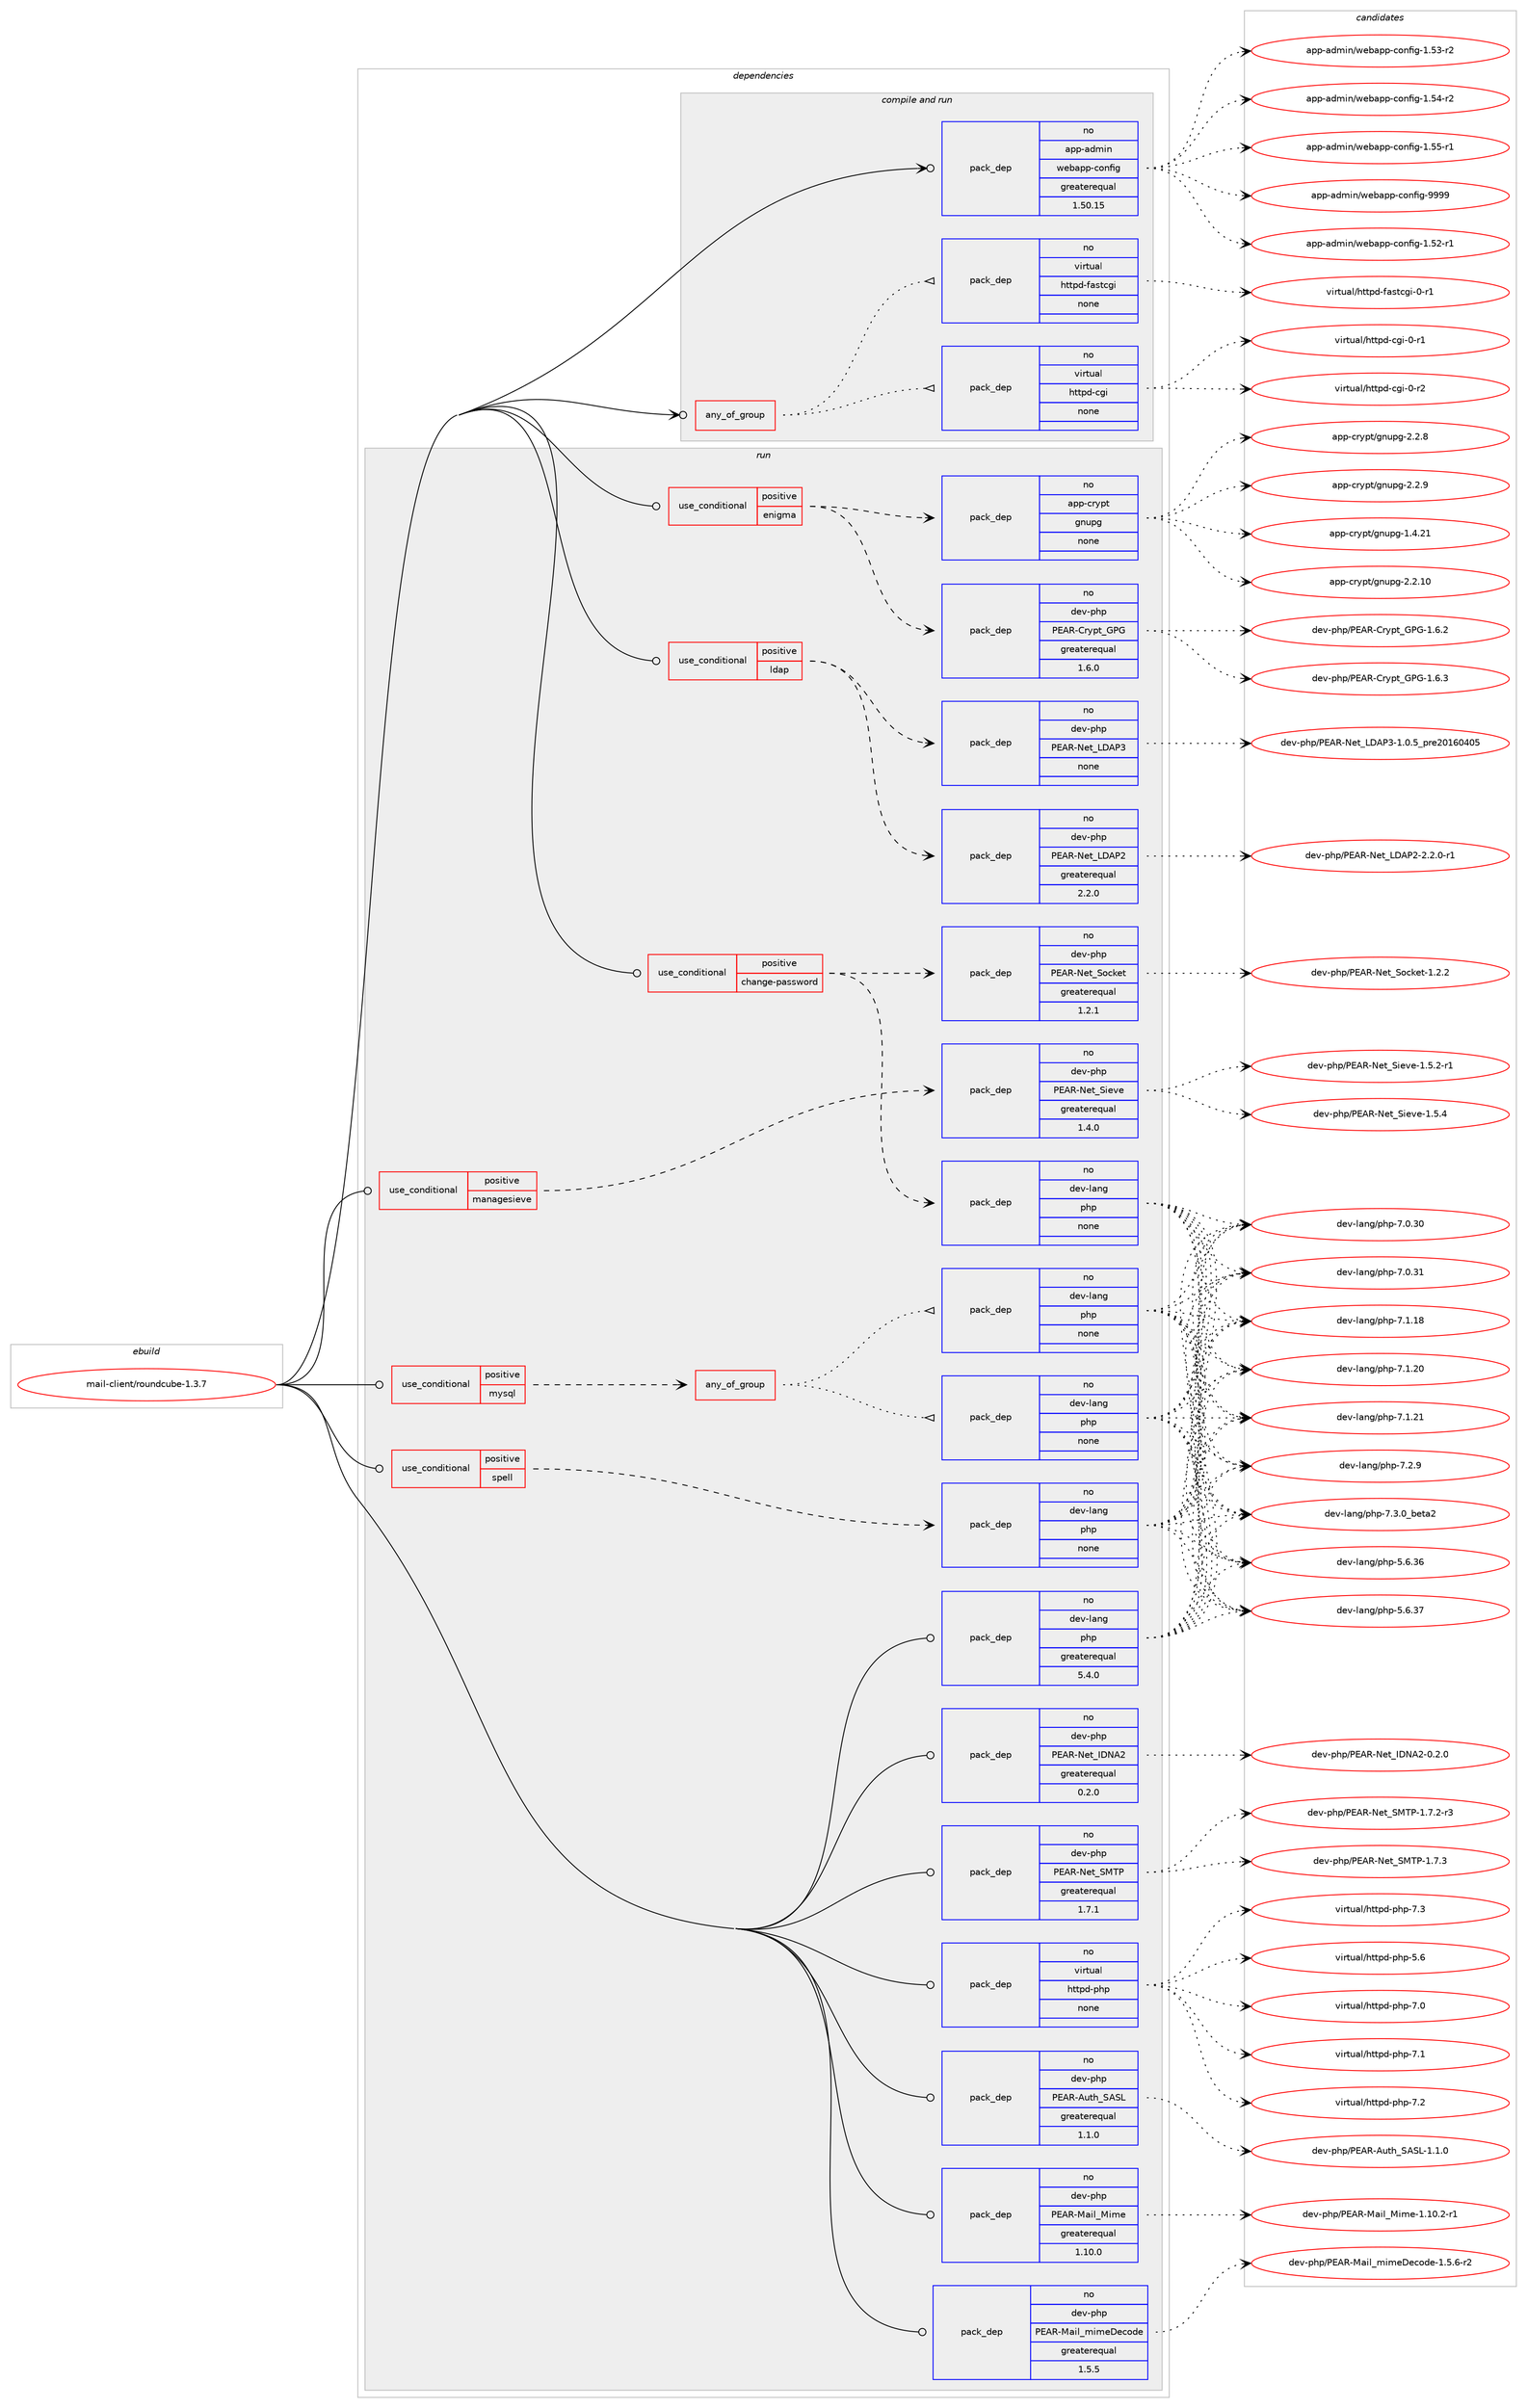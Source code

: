 digraph prolog {

# *************
# Graph options
# *************

newrank=true;
concentrate=true;
compound=true;
graph [rankdir=LR,fontname=Helvetica,fontsize=10,ranksep=1.5];#, ranksep=2.5, nodesep=0.2];
edge  [arrowhead=vee];
node  [fontname=Helvetica,fontsize=10];

# **********
# The ebuild
# **********

subgraph cluster_leftcol {
color=gray;
rank=same;
label=<<i>ebuild</i>>;
id [label="mail-client/roundcube-1.3.7", color=red, width=4, href="../mail-client/roundcube-1.3.7.svg"];
}

# ****************
# The dependencies
# ****************

subgraph cluster_midcol {
color=gray;
label=<<i>dependencies</i>>;
subgraph cluster_compile {
fillcolor="#eeeeee";
style=filled;
label=<<i>compile</i>>;
}
subgraph cluster_compileandrun {
fillcolor="#eeeeee";
style=filled;
label=<<i>compile and run</i>>;
subgraph any118 {
dependency7484 [label=<<TABLE BORDER="0" CELLBORDER="1" CELLSPACING="0" CELLPADDING="4"><TR><TD CELLPADDING="10">any_of_group</TD></TR></TABLE>>, shape=none, color=red];subgraph pack4854 {
dependency7485 [label=<<TABLE BORDER="0" CELLBORDER="1" CELLSPACING="0" CELLPADDING="4" WIDTH="220"><TR><TD ROWSPAN="6" CELLPADDING="30">pack_dep</TD></TR><TR><TD WIDTH="110">no</TD></TR><TR><TD>virtual</TD></TR><TR><TD>httpd-cgi</TD></TR><TR><TD>none</TD></TR><TR><TD></TD></TR></TABLE>>, shape=none, color=blue];
}
dependency7484:e -> dependency7485:w [weight=20,style="dotted",arrowhead="oinv"];
subgraph pack4855 {
dependency7486 [label=<<TABLE BORDER="0" CELLBORDER="1" CELLSPACING="0" CELLPADDING="4" WIDTH="220"><TR><TD ROWSPAN="6" CELLPADDING="30">pack_dep</TD></TR><TR><TD WIDTH="110">no</TD></TR><TR><TD>virtual</TD></TR><TR><TD>httpd-fastcgi</TD></TR><TR><TD>none</TD></TR><TR><TD></TD></TR></TABLE>>, shape=none, color=blue];
}
dependency7484:e -> dependency7486:w [weight=20,style="dotted",arrowhead="oinv"];
}
id:e -> dependency7484:w [weight=20,style="solid",arrowhead="odotvee"];
subgraph pack4856 {
dependency7487 [label=<<TABLE BORDER="0" CELLBORDER="1" CELLSPACING="0" CELLPADDING="4" WIDTH="220"><TR><TD ROWSPAN="6" CELLPADDING="30">pack_dep</TD></TR><TR><TD WIDTH="110">no</TD></TR><TR><TD>app-admin</TD></TR><TR><TD>webapp-config</TD></TR><TR><TD>greaterequal</TD></TR><TR><TD>1.50.15</TD></TR></TABLE>>, shape=none, color=blue];
}
id:e -> dependency7487:w [weight=20,style="solid",arrowhead="odotvee"];
}
subgraph cluster_run {
fillcolor="#eeeeee";
style=filled;
label=<<i>run</i>>;
subgraph cond2503 {
dependency7488 [label=<<TABLE BORDER="0" CELLBORDER="1" CELLSPACING="0" CELLPADDING="4"><TR><TD ROWSPAN="3" CELLPADDING="10">use_conditional</TD></TR><TR><TD>positive</TD></TR><TR><TD>change-password</TD></TR></TABLE>>, shape=none, color=red];
subgraph pack4857 {
dependency7489 [label=<<TABLE BORDER="0" CELLBORDER="1" CELLSPACING="0" CELLPADDING="4" WIDTH="220"><TR><TD ROWSPAN="6" CELLPADDING="30">pack_dep</TD></TR><TR><TD WIDTH="110">no</TD></TR><TR><TD>dev-php</TD></TR><TR><TD>PEAR-Net_Socket</TD></TR><TR><TD>greaterequal</TD></TR><TR><TD>1.2.1</TD></TR></TABLE>>, shape=none, color=blue];
}
dependency7488:e -> dependency7489:w [weight=20,style="dashed",arrowhead="vee"];
subgraph pack4858 {
dependency7490 [label=<<TABLE BORDER="0" CELLBORDER="1" CELLSPACING="0" CELLPADDING="4" WIDTH="220"><TR><TD ROWSPAN="6" CELLPADDING="30">pack_dep</TD></TR><TR><TD WIDTH="110">no</TD></TR><TR><TD>dev-lang</TD></TR><TR><TD>php</TD></TR><TR><TD>none</TD></TR><TR><TD></TD></TR></TABLE>>, shape=none, color=blue];
}
dependency7488:e -> dependency7490:w [weight=20,style="dashed",arrowhead="vee"];
}
id:e -> dependency7488:w [weight=20,style="solid",arrowhead="odot"];
subgraph cond2504 {
dependency7491 [label=<<TABLE BORDER="0" CELLBORDER="1" CELLSPACING="0" CELLPADDING="4"><TR><TD ROWSPAN="3" CELLPADDING="10">use_conditional</TD></TR><TR><TD>positive</TD></TR><TR><TD>enigma</TD></TR></TABLE>>, shape=none, color=red];
subgraph pack4859 {
dependency7492 [label=<<TABLE BORDER="0" CELLBORDER="1" CELLSPACING="0" CELLPADDING="4" WIDTH="220"><TR><TD ROWSPAN="6" CELLPADDING="30">pack_dep</TD></TR><TR><TD WIDTH="110">no</TD></TR><TR><TD>dev-php</TD></TR><TR><TD>PEAR-Crypt_GPG</TD></TR><TR><TD>greaterequal</TD></TR><TR><TD>1.6.0</TD></TR></TABLE>>, shape=none, color=blue];
}
dependency7491:e -> dependency7492:w [weight=20,style="dashed",arrowhead="vee"];
subgraph pack4860 {
dependency7493 [label=<<TABLE BORDER="0" CELLBORDER="1" CELLSPACING="0" CELLPADDING="4" WIDTH="220"><TR><TD ROWSPAN="6" CELLPADDING="30">pack_dep</TD></TR><TR><TD WIDTH="110">no</TD></TR><TR><TD>app-crypt</TD></TR><TR><TD>gnupg</TD></TR><TR><TD>none</TD></TR><TR><TD></TD></TR></TABLE>>, shape=none, color=blue];
}
dependency7491:e -> dependency7493:w [weight=20,style="dashed",arrowhead="vee"];
}
id:e -> dependency7491:w [weight=20,style="solid",arrowhead="odot"];
subgraph cond2505 {
dependency7494 [label=<<TABLE BORDER="0" CELLBORDER="1" CELLSPACING="0" CELLPADDING="4"><TR><TD ROWSPAN="3" CELLPADDING="10">use_conditional</TD></TR><TR><TD>positive</TD></TR><TR><TD>ldap</TD></TR></TABLE>>, shape=none, color=red];
subgraph pack4861 {
dependency7495 [label=<<TABLE BORDER="0" CELLBORDER="1" CELLSPACING="0" CELLPADDING="4" WIDTH="220"><TR><TD ROWSPAN="6" CELLPADDING="30">pack_dep</TD></TR><TR><TD WIDTH="110">no</TD></TR><TR><TD>dev-php</TD></TR><TR><TD>PEAR-Net_LDAP2</TD></TR><TR><TD>greaterequal</TD></TR><TR><TD>2.2.0</TD></TR></TABLE>>, shape=none, color=blue];
}
dependency7494:e -> dependency7495:w [weight=20,style="dashed",arrowhead="vee"];
subgraph pack4862 {
dependency7496 [label=<<TABLE BORDER="0" CELLBORDER="1" CELLSPACING="0" CELLPADDING="4" WIDTH="220"><TR><TD ROWSPAN="6" CELLPADDING="30">pack_dep</TD></TR><TR><TD WIDTH="110">no</TD></TR><TR><TD>dev-php</TD></TR><TR><TD>PEAR-Net_LDAP3</TD></TR><TR><TD>none</TD></TR><TR><TD></TD></TR></TABLE>>, shape=none, color=blue];
}
dependency7494:e -> dependency7496:w [weight=20,style="dashed",arrowhead="vee"];
}
id:e -> dependency7494:w [weight=20,style="solid",arrowhead="odot"];
subgraph cond2506 {
dependency7497 [label=<<TABLE BORDER="0" CELLBORDER="1" CELLSPACING="0" CELLPADDING="4"><TR><TD ROWSPAN="3" CELLPADDING="10">use_conditional</TD></TR><TR><TD>positive</TD></TR><TR><TD>managesieve</TD></TR></TABLE>>, shape=none, color=red];
subgraph pack4863 {
dependency7498 [label=<<TABLE BORDER="0" CELLBORDER="1" CELLSPACING="0" CELLPADDING="4" WIDTH="220"><TR><TD ROWSPAN="6" CELLPADDING="30">pack_dep</TD></TR><TR><TD WIDTH="110">no</TD></TR><TR><TD>dev-php</TD></TR><TR><TD>PEAR-Net_Sieve</TD></TR><TR><TD>greaterequal</TD></TR><TR><TD>1.4.0</TD></TR></TABLE>>, shape=none, color=blue];
}
dependency7497:e -> dependency7498:w [weight=20,style="dashed",arrowhead="vee"];
}
id:e -> dependency7497:w [weight=20,style="solid",arrowhead="odot"];
subgraph cond2507 {
dependency7499 [label=<<TABLE BORDER="0" CELLBORDER="1" CELLSPACING="0" CELLPADDING="4"><TR><TD ROWSPAN="3" CELLPADDING="10">use_conditional</TD></TR><TR><TD>positive</TD></TR><TR><TD>mysql</TD></TR></TABLE>>, shape=none, color=red];
subgraph any119 {
dependency7500 [label=<<TABLE BORDER="0" CELLBORDER="1" CELLSPACING="0" CELLPADDING="4"><TR><TD CELLPADDING="10">any_of_group</TD></TR></TABLE>>, shape=none, color=red];subgraph pack4864 {
dependency7501 [label=<<TABLE BORDER="0" CELLBORDER="1" CELLSPACING="0" CELLPADDING="4" WIDTH="220"><TR><TD ROWSPAN="6" CELLPADDING="30">pack_dep</TD></TR><TR><TD WIDTH="110">no</TD></TR><TR><TD>dev-lang</TD></TR><TR><TD>php</TD></TR><TR><TD>none</TD></TR><TR><TD></TD></TR></TABLE>>, shape=none, color=blue];
}
dependency7500:e -> dependency7501:w [weight=20,style="dotted",arrowhead="oinv"];
subgraph pack4865 {
dependency7502 [label=<<TABLE BORDER="0" CELLBORDER="1" CELLSPACING="0" CELLPADDING="4" WIDTH="220"><TR><TD ROWSPAN="6" CELLPADDING="30">pack_dep</TD></TR><TR><TD WIDTH="110">no</TD></TR><TR><TD>dev-lang</TD></TR><TR><TD>php</TD></TR><TR><TD>none</TD></TR><TR><TD></TD></TR></TABLE>>, shape=none, color=blue];
}
dependency7500:e -> dependency7502:w [weight=20,style="dotted",arrowhead="oinv"];
}
dependency7499:e -> dependency7500:w [weight=20,style="dashed",arrowhead="vee"];
}
id:e -> dependency7499:w [weight=20,style="solid",arrowhead="odot"];
subgraph cond2508 {
dependency7503 [label=<<TABLE BORDER="0" CELLBORDER="1" CELLSPACING="0" CELLPADDING="4"><TR><TD ROWSPAN="3" CELLPADDING="10">use_conditional</TD></TR><TR><TD>positive</TD></TR><TR><TD>spell</TD></TR></TABLE>>, shape=none, color=red];
subgraph pack4866 {
dependency7504 [label=<<TABLE BORDER="0" CELLBORDER="1" CELLSPACING="0" CELLPADDING="4" WIDTH="220"><TR><TD ROWSPAN="6" CELLPADDING="30">pack_dep</TD></TR><TR><TD WIDTH="110">no</TD></TR><TR><TD>dev-lang</TD></TR><TR><TD>php</TD></TR><TR><TD>none</TD></TR><TR><TD></TD></TR></TABLE>>, shape=none, color=blue];
}
dependency7503:e -> dependency7504:w [weight=20,style="dashed",arrowhead="vee"];
}
id:e -> dependency7503:w [weight=20,style="solid",arrowhead="odot"];
subgraph pack4867 {
dependency7505 [label=<<TABLE BORDER="0" CELLBORDER="1" CELLSPACING="0" CELLPADDING="4" WIDTH="220"><TR><TD ROWSPAN="6" CELLPADDING="30">pack_dep</TD></TR><TR><TD WIDTH="110">no</TD></TR><TR><TD>dev-lang</TD></TR><TR><TD>php</TD></TR><TR><TD>greaterequal</TD></TR><TR><TD>5.4.0</TD></TR></TABLE>>, shape=none, color=blue];
}
id:e -> dependency7505:w [weight=20,style="solid",arrowhead="odot"];
subgraph pack4868 {
dependency7506 [label=<<TABLE BORDER="0" CELLBORDER="1" CELLSPACING="0" CELLPADDING="4" WIDTH="220"><TR><TD ROWSPAN="6" CELLPADDING="30">pack_dep</TD></TR><TR><TD WIDTH="110">no</TD></TR><TR><TD>dev-php</TD></TR><TR><TD>PEAR-Auth_SASL</TD></TR><TR><TD>greaterequal</TD></TR><TR><TD>1.1.0</TD></TR></TABLE>>, shape=none, color=blue];
}
id:e -> dependency7506:w [weight=20,style="solid",arrowhead="odot"];
subgraph pack4869 {
dependency7507 [label=<<TABLE BORDER="0" CELLBORDER="1" CELLSPACING="0" CELLPADDING="4" WIDTH="220"><TR><TD ROWSPAN="6" CELLPADDING="30">pack_dep</TD></TR><TR><TD WIDTH="110">no</TD></TR><TR><TD>dev-php</TD></TR><TR><TD>PEAR-Mail_Mime</TD></TR><TR><TD>greaterequal</TD></TR><TR><TD>1.10.0</TD></TR></TABLE>>, shape=none, color=blue];
}
id:e -> dependency7507:w [weight=20,style="solid",arrowhead="odot"];
subgraph pack4870 {
dependency7508 [label=<<TABLE BORDER="0" CELLBORDER="1" CELLSPACING="0" CELLPADDING="4" WIDTH="220"><TR><TD ROWSPAN="6" CELLPADDING="30">pack_dep</TD></TR><TR><TD WIDTH="110">no</TD></TR><TR><TD>dev-php</TD></TR><TR><TD>PEAR-Mail_mimeDecode</TD></TR><TR><TD>greaterequal</TD></TR><TR><TD>1.5.5</TD></TR></TABLE>>, shape=none, color=blue];
}
id:e -> dependency7508:w [weight=20,style="solid",arrowhead="odot"];
subgraph pack4871 {
dependency7509 [label=<<TABLE BORDER="0" CELLBORDER="1" CELLSPACING="0" CELLPADDING="4" WIDTH="220"><TR><TD ROWSPAN="6" CELLPADDING="30">pack_dep</TD></TR><TR><TD WIDTH="110">no</TD></TR><TR><TD>dev-php</TD></TR><TR><TD>PEAR-Net_IDNA2</TD></TR><TR><TD>greaterequal</TD></TR><TR><TD>0.2.0</TD></TR></TABLE>>, shape=none, color=blue];
}
id:e -> dependency7509:w [weight=20,style="solid",arrowhead="odot"];
subgraph pack4872 {
dependency7510 [label=<<TABLE BORDER="0" CELLBORDER="1" CELLSPACING="0" CELLPADDING="4" WIDTH="220"><TR><TD ROWSPAN="6" CELLPADDING="30">pack_dep</TD></TR><TR><TD WIDTH="110">no</TD></TR><TR><TD>dev-php</TD></TR><TR><TD>PEAR-Net_SMTP</TD></TR><TR><TD>greaterequal</TD></TR><TR><TD>1.7.1</TD></TR></TABLE>>, shape=none, color=blue];
}
id:e -> dependency7510:w [weight=20,style="solid",arrowhead="odot"];
subgraph pack4873 {
dependency7511 [label=<<TABLE BORDER="0" CELLBORDER="1" CELLSPACING="0" CELLPADDING="4" WIDTH="220"><TR><TD ROWSPAN="6" CELLPADDING="30">pack_dep</TD></TR><TR><TD WIDTH="110">no</TD></TR><TR><TD>virtual</TD></TR><TR><TD>httpd-php</TD></TR><TR><TD>none</TD></TR><TR><TD></TD></TR></TABLE>>, shape=none, color=blue];
}
id:e -> dependency7511:w [weight=20,style="solid",arrowhead="odot"];
}
}

# **************
# The candidates
# **************

subgraph cluster_choices {
rank=same;
color=gray;
label=<<i>candidates</i>>;

subgraph choice4854 {
color=black;
nodesep=1;
choice1181051141161179710847104116116112100459910310545484511449 [label="virtual/httpd-cgi-0-r1", color=red, width=4,href="../virtual/httpd-cgi-0-r1.svg"];
choice1181051141161179710847104116116112100459910310545484511450 [label="virtual/httpd-cgi-0-r2", color=red, width=4,href="../virtual/httpd-cgi-0-r2.svg"];
dependency7485:e -> choice1181051141161179710847104116116112100459910310545484511449:w [style=dotted,weight="100"];
dependency7485:e -> choice1181051141161179710847104116116112100459910310545484511450:w [style=dotted,weight="100"];
}
subgraph choice4855 {
color=black;
nodesep=1;
choice118105114116117971084710411611611210045102971151169910310545484511449 [label="virtual/httpd-fastcgi-0-r1", color=red, width=4,href="../virtual/httpd-fastcgi-0-r1.svg"];
dependency7486:e -> choice118105114116117971084710411611611210045102971151169910310545484511449:w [style=dotted,weight="100"];
}
subgraph choice4856 {
color=black;
nodesep=1;
choice971121124597100109105110471191019897112112459911111010210510345494653504511449 [label="app-admin/webapp-config-1.52-r1", color=red, width=4,href="../app-admin/webapp-config-1.52-r1.svg"];
choice971121124597100109105110471191019897112112459911111010210510345494653514511450 [label="app-admin/webapp-config-1.53-r2", color=red, width=4,href="../app-admin/webapp-config-1.53-r2.svg"];
choice971121124597100109105110471191019897112112459911111010210510345494653524511450 [label="app-admin/webapp-config-1.54-r2", color=red, width=4,href="../app-admin/webapp-config-1.54-r2.svg"];
choice971121124597100109105110471191019897112112459911111010210510345494653534511449 [label="app-admin/webapp-config-1.55-r1", color=red, width=4,href="../app-admin/webapp-config-1.55-r1.svg"];
choice97112112459710010910511047119101989711211245991111101021051034557575757 [label="app-admin/webapp-config-9999", color=red, width=4,href="../app-admin/webapp-config-9999.svg"];
dependency7487:e -> choice971121124597100109105110471191019897112112459911111010210510345494653504511449:w [style=dotted,weight="100"];
dependency7487:e -> choice971121124597100109105110471191019897112112459911111010210510345494653514511450:w [style=dotted,weight="100"];
dependency7487:e -> choice971121124597100109105110471191019897112112459911111010210510345494653524511450:w [style=dotted,weight="100"];
dependency7487:e -> choice971121124597100109105110471191019897112112459911111010210510345494653534511449:w [style=dotted,weight="100"];
dependency7487:e -> choice97112112459710010910511047119101989711211245991111101021051034557575757:w [style=dotted,weight="100"];
}
subgraph choice4857 {
color=black;
nodesep=1;
choice1001011184511210411247806965824578101116958311199107101116454946504650 [label="dev-php/PEAR-Net_Socket-1.2.2", color=red, width=4,href="../dev-php/PEAR-Net_Socket-1.2.2.svg"];
dependency7489:e -> choice1001011184511210411247806965824578101116958311199107101116454946504650:w [style=dotted,weight="100"];
}
subgraph choice4858 {
color=black;
nodesep=1;
choice10010111845108971101034711210411245534654465154 [label="dev-lang/php-5.6.36", color=red, width=4,href="../dev-lang/php-5.6.36.svg"];
choice10010111845108971101034711210411245534654465155 [label="dev-lang/php-5.6.37", color=red, width=4,href="../dev-lang/php-5.6.37.svg"];
choice10010111845108971101034711210411245554648465148 [label="dev-lang/php-7.0.30", color=red, width=4,href="../dev-lang/php-7.0.30.svg"];
choice10010111845108971101034711210411245554648465149 [label="dev-lang/php-7.0.31", color=red, width=4,href="../dev-lang/php-7.0.31.svg"];
choice10010111845108971101034711210411245554649464956 [label="dev-lang/php-7.1.18", color=red, width=4,href="../dev-lang/php-7.1.18.svg"];
choice10010111845108971101034711210411245554649465048 [label="dev-lang/php-7.1.20", color=red, width=4,href="../dev-lang/php-7.1.20.svg"];
choice10010111845108971101034711210411245554649465049 [label="dev-lang/php-7.1.21", color=red, width=4,href="../dev-lang/php-7.1.21.svg"];
choice100101118451089711010347112104112455546504657 [label="dev-lang/php-7.2.9", color=red, width=4,href="../dev-lang/php-7.2.9.svg"];
choice10010111845108971101034711210411245554651464895981011169750 [label="dev-lang/php-7.3.0_beta2", color=red, width=4,href="../dev-lang/php-7.3.0_beta2.svg"];
dependency7490:e -> choice10010111845108971101034711210411245534654465154:w [style=dotted,weight="100"];
dependency7490:e -> choice10010111845108971101034711210411245534654465155:w [style=dotted,weight="100"];
dependency7490:e -> choice10010111845108971101034711210411245554648465148:w [style=dotted,weight="100"];
dependency7490:e -> choice10010111845108971101034711210411245554648465149:w [style=dotted,weight="100"];
dependency7490:e -> choice10010111845108971101034711210411245554649464956:w [style=dotted,weight="100"];
dependency7490:e -> choice10010111845108971101034711210411245554649465048:w [style=dotted,weight="100"];
dependency7490:e -> choice10010111845108971101034711210411245554649465049:w [style=dotted,weight="100"];
dependency7490:e -> choice100101118451089711010347112104112455546504657:w [style=dotted,weight="100"];
dependency7490:e -> choice10010111845108971101034711210411245554651464895981011169750:w [style=dotted,weight="100"];
}
subgraph choice4859 {
color=black;
nodesep=1;
choice100101118451121041124780696582456711412111211695718071454946544650 [label="dev-php/PEAR-Crypt_GPG-1.6.2", color=red, width=4,href="../dev-php/PEAR-Crypt_GPG-1.6.2.svg"];
choice100101118451121041124780696582456711412111211695718071454946544651 [label="dev-php/PEAR-Crypt_GPG-1.6.3", color=red, width=4,href="../dev-php/PEAR-Crypt_GPG-1.6.3.svg"];
dependency7492:e -> choice100101118451121041124780696582456711412111211695718071454946544650:w [style=dotted,weight="100"];
dependency7492:e -> choice100101118451121041124780696582456711412111211695718071454946544651:w [style=dotted,weight="100"];
}
subgraph choice4860 {
color=black;
nodesep=1;
choice9711211245991141211121164710311011711210345494652465049 [label="app-crypt/gnupg-1.4.21", color=red, width=4,href="../app-crypt/gnupg-1.4.21.svg"];
choice9711211245991141211121164710311011711210345504650464948 [label="app-crypt/gnupg-2.2.10", color=red, width=4,href="../app-crypt/gnupg-2.2.10.svg"];
choice97112112459911412111211647103110117112103455046504656 [label="app-crypt/gnupg-2.2.8", color=red, width=4,href="../app-crypt/gnupg-2.2.8.svg"];
choice97112112459911412111211647103110117112103455046504657 [label="app-crypt/gnupg-2.2.9", color=red, width=4,href="../app-crypt/gnupg-2.2.9.svg"];
dependency7493:e -> choice9711211245991141211121164710311011711210345494652465049:w [style=dotted,weight="100"];
dependency7493:e -> choice9711211245991141211121164710311011711210345504650464948:w [style=dotted,weight="100"];
dependency7493:e -> choice97112112459911412111211647103110117112103455046504656:w [style=dotted,weight="100"];
dependency7493:e -> choice97112112459911412111211647103110117112103455046504657:w [style=dotted,weight="100"];
}
subgraph choice4861 {
color=black;
nodesep=1;
choice10010111845112104112478069658245781011169576686580504550465046484511449 [label="dev-php/PEAR-Net_LDAP2-2.2.0-r1", color=red, width=4,href="../dev-php/PEAR-Net_LDAP2-2.2.0-r1.svg"];
dependency7495:e -> choice10010111845112104112478069658245781011169576686580504550465046484511449:w [style=dotted,weight="100"];
}
subgraph choice4862 {
color=black;
nodesep=1;
choice1001011184511210411247806965824578101116957668658051454946484653951121141015048495448524853 [label="dev-php/PEAR-Net_LDAP3-1.0.5_pre20160405", color=red, width=4,href="../dev-php/PEAR-Net_LDAP3-1.0.5_pre20160405.svg"];
dependency7496:e -> choice1001011184511210411247806965824578101116957668658051454946484653951121141015048495448524853:w [style=dotted,weight="100"];
}
subgraph choice4863 {
color=black;
nodesep=1;
choice100101118451121041124780696582457810111695831051011181014549465346504511449 [label="dev-php/PEAR-Net_Sieve-1.5.2-r1", color=red, width=4,href="../dev-php/PEAR-Net_Sieve-1.5.2-r1.svg"];
choice10010111845112104112478069658245781011169583105101118101454946534652 [label="dev-php/PEAR-Net_Sieve-1.5.4", color=red, width=4,href="../dev-php/PEAR-Net_Sieve-1.5.4.svg"];
dependency7498:e -> choice100101118451121041124780696582457810111695831051011181014549465346504511449:w [style=dotted,weight="100"];
dependency7498:e -> choice10010111845112104112478069658245781011169583105101118101454946534652:w [style=dotted,weight="100"];
}
subgraph choice4864 {
color=black;
nodesep=1;
choice10010111845108971101034711210411245534654465154 [label="dev-lang/php-5.6.36", color=red, width=4,href="../dev-lang/php-5.6.36.svg"];
choice10010111845108971101034711210411245534654465155 [label="dev-lang/php-5.6.37", color=red, width=4,href="../dev-lang/php-5.6.37.svg"];
choice10010111845108971101034711210411245554648465148 [label="dev-lang/php-7.0.30", color=red, width=4,href="../dev-lang/php-7.0.30.svg"];
choice10010111845108971101034711210411245554648465149 [label="dev-lang/php-7.0.31", color=red, width=4,href="../dev-lang/php-7.0.31.svg"];
choice10010111845108971101034711210411245554649464956 [label="dev-lang/php-7.1.18", color=red, width=4,href="../dev-lang/php-7.1.18.svg"];
choice10010111845108971101034711210411245554649465048 [label="dev-lang/php-7.1.20", color=red, width=4,href="../dev-lang/php-7.1.20.svg"];
choice10010111845108971101034711210411245554649465049 [label="dev-lang/php-7.1.21", color=red, width=4,href="../dev-lang/php-7.1.21.svg"];
choice100101118451089711010347112104112455546504657 [label="dev-lang/php-7.2.9", color=red, width=4,href="../dev-lang/php-7.2.9.svg"];
choice10010111845108971101034711210411245554651464895981011169750 [label="dev-lang/php-7.3.0_beta2", color=red, width=4,href="../dev-lang/php-7.3.0_beta2.svg"];
dependency7501:e -> choice10010111845108971101034711210411245534654465154:w [style=dotted,weight="100"];
dependency7501:e -> choice10010111845108971101034711210411245534654465155:w [style=dotted,weight="100"];
dependency7501:e -> choice10010111845108971101034711210411245554648465148:w [style=dotted,weight="100"];
dependency7501:e -> choice10010111845108971101034711210411245554648465149:w [style=dotted,weight="100"];
dependency7501:e -> choice10010111845108971101034711210411245554649464956:w [style=dotted,weight="100"];
dependency7501:e -> choice10010111845108971101034711210411245554649465048:w [style=dotted,weight="100"];
dependency7501:e -> choice10010111845108971101034711210411245554649465049:w [style=dotted,weight="100"];
dependency7501:e -> choice100101118451089711010347112104112455546504657:w [style=dotted,weight="100"];
dependency7501:e -> choice10010111845108971101034711210411245554651464895981011169750:w [style=dotted,weight="100"];
}
subgraph choice4865 {
color=black;
nodesep=1;
choice10010111845108971101034711210411245534654465154 [label="dev-lang/php-5.6.36", color=red, width=4,href="../dev-lang/php-5.6.36.svg"];
choice10010111845108971101034711210411245534654465155 [label="dev-lang/php-5.6.37", color=red, width=4,href="../dev-lang/php-5.6.37.svg"];
choice10010111845108971101034711210411245554648465148 [label="dev-lang/php-7.0.30", color=red, width=4,href="../dev-lang/php-7.0.30.svg"];
choice10010111845108971101034711210411245554648465149 [label="dev-lang/php-7.0.31", color=red, width=4,href="../dev-lang/php-7.0.31.svg"];
choice10010111845108971101034711210411245554649464956 [label="dev-lang/php-7.1.18", color=red, width=4,href="../dev-lang/php-7.1.18.svg"];
choice10010111845108971101034711210411245554649465048 [label="dev-lang/php-7.1.20", color=red, width=4,href="../dev-lang/php-7.1.20.svg"];
choice10010111845108971101034711210411245554649465049 [label="dev-lang/php-7.1.21", color=red, width=4,href="../dev-lang/php-7.1.21.svg"];
choice100101118451089711010347112104112455546504657 [label="dev-lang/php-7.2.9", color=red, width=4,href="../dev-lang/php-7.2.9.svg"];
choice10010111845108971101034711210411245554651464895981011169750 [label="dev-lang/php-7.3.0_beta2", color=red, width=4,href="../dev-lang/php-7.3.0_beta2.svg"];
dependency7502:e -> choice10010111845108971101034711210411245534654465154:w [style=dotted,weight="100"];
dependency7502:e -> choice10010111845108971101034711210411245534654465155:w [style=dotted,weight="100"];
dependency7502:e -> choice10010111845108971101034711210411245554648465148:w [style=dotted,weight="100"];
dependency7502:e -> choice10010111845108971101034711210411245554648465149:w [style=dotted,weight="100"];
dependency7502:e -> choice10010111845108971101034711210411245554649464956:w [style=dotted,weight="100"];
dependency7502:e -> choice10010111845108971101034711210411245554649465048:w [style=dotted,weight="100"];
dependency7502:e -> choice10010111845108971101034711210411245554649465049:w [style=dotted,weight="100"];
dependency7502:e -> choice100101118451089711010347112104112455546504657:w [style=dotted,weight="100"];
dependency7502:e -> choice10010111845108971101034711210411245554651464895981011169750:w [style=dotted,weight="100"];
}
subgraph choice4866 {
color=black;
nodesep=1;
choice10010111845108971101034711210411245534654465154 [label="dev-lang/php-5.6.36", color=red, width=4,href="../dev-lang/php-5.6.36.svg"];
choice10010111845108971101034711210411245534654465155 [label="dev-lang/php-5.6.37", color=red, width=4,href="../dev-lang/php-5.6.37.svg"];
choice10010111845108971101034711210411245554648465148 [label="dev-lang/php-7.0.30", color=red, width=4,href="../dev-lang/php-7.0.30.svg"];
choice10010111845108971101034711210411245554648465149 [label="dev-lang/php-7.0.31", color=red, width=4,href="../dev-lang/php-7.0.31.svg"];
choice10010111845108971101034711210411245554649464956 [label="dev-lang/php-7.1.18", color=red, width=4,href="../dev-lang/php-7.1.18.svg"];
choice10010111845108971101034711210411245554649465048 [label="dev-lang/php-7.1.20", color=red, width=4,href="../dev-lang/php-7.1.20.svg"];
choice10010111845108971101034711210411245554649465049 [label="dev-lang/php-7.1.21", color=red, width=4,href="../dev-lang/php-7.1.21.svg"];
choice100101118451089711010347112104112455546504657 [label="dev-lang/php-7.2.9", color=red, width=4,href="../dev-lang/php-7.2.9.svg"];
choice10010111845108971101034711210411245554651464895981011169750 [label="dev-lang/php-7.3.0_beta2", color=red, width=4,href="../dev-lang/php-7.3.0_beta2.svg"];
dependency7504:e -> choice10010111845108971101034711210411245534654465154:w [style=dotted,weight="100"];
dependency7504:e -> choice10010111845108971101034711210411245534654465155:w [style=dotted,weight="100"];
dependency7504:e -> choice10010111845108971101034711210411245554648465148:w [style=dotted,weight="100"];
dependency7504:e -> choice10010111845108971101034711210411245554648465149:w [style=dotted,weight="100"];
dependency7504:e -> choice10010111845108971101034711210411245554649464956:w [style=dotted,weight="100"];
dependency7504:e -> choice10010111845108971101034711210411245554649465048:w [style=dotted,weight="100"];
dependency7504:e -> choice10010111845108971101034711210411245554649465049:w [style=dotted,weight="100"];
dependency7504:e -> choice100101118451089711010347112104112455546504657:w [style=dotted,weight="100"];
dependency7504:e -> choice10010111845108971101034711210411245554651464895981011169750:w [style=dotted,weight="100"];
}
subgraph choice4867 {
color=black;
nodesep=1;
choice10010111845108971101034711210411245534654465154 [label="dev-lang/php-5.6.36", color=red, width=4,href="../dev-lang/php-5.6.36.svg"];
choice10010111845108971101034711210411245534654465155 [label="dev-lang/php-5.6.37", color=red, width=4,href="../dev-lang/php-5.6.37.svg"];
choice10010111845108971101034711210411245554648465148 [label="dev-lang/php-7.0.30", color=red, width=4,href="../dev-lang/php-7.0.30.svg"];
choice10010111845108971101034711210411245554648465149 [label="dev-lang/php-7.0.31", color=red, width=4,href="../dev-lang/php-7.0.31.svg"];
choice10010111845108971101034711210411245554649464956 [label="dev-lang/php-7.1.18", color=red, width=4,href="../dev-lang/php-7.1.18.svg"];
choice10010111845108971101034711210411245554649465048 [label="dev-lang/php-7.1.20", color=red, width=4,href="../dev-lang/php-7.1.20.svg"];
choice10010111845108971101034711210411245554649465049 [label="dev-lang/php-7.1.21", color=red, width=4,href="../dev-lang/php-7.1.21.svg"];
choice100101118451089711010347112104112455546504657 [label="dev-lang/php-7.2.9", color=red, width=4,href="../dev-lang/php-7.2.9.svg"];
choice10010111845108971101034711210411245554651464895981011169750 [label="dev-lang/php-7.3.0_beta2", color=red, width=4,href="../dev-lang/php-7.3.0_beta2.svg"];
dependency7505:e -> choice10010111845108971101034711210411245534654465154:w [style=dotted,weight="100"];
dependency7505:e -> choice10010111845108971101034711210411245534654465155:w [style=dotted,weight="100"];
dependency7505:e -> choice10010111845108971101034711210411245554648465148:w [style=dotted,weight="100"];
dependency7505:e -> choice10010111845108971101034711210411245554648465149:w [style=dotted,weight="100"];
dependency7505:e -> choice10010111845108971101034711210411245554649464956:w [style=dotted,weight="100"];
dependency7505:e -> choice10010111845108971101034711210411245554649465048:w [style=dotted,weight="100"];
dependency7505:e -> choice10010111845108971101034711210411245554649465049:w [style=dotted,weight="100"];
dependency7505:e -> choice100101118451089711010347112104112455546504657:w [style=dotted,weight="100"];
dependency7505:e -> choice10010111845108971101034711210411245554651464895981011169750:w [style=dotted,weight="100"];
}
subgraph choice4868 {
color=black;
nodesep=1;
choice10010111845112104112478069658245651171161049583658376454946494648 [label="dev-php/PEAR-Auth_SASL-1.1.0", color=red, width=4,href="../dev-php/PEAR-Auth_SASL-1.1.0.svg"];
dependency7506:e -> choice10010111845112104112478069658245651171161049583658376454946494648:w [style=dotted,weight="100"];
}
subgraph choice4869 {
color=black;
nodesep=1;
choice1001011184511210411247806965824577971051089577105109101454946494846504511449 [label="dev-php/PEAR-Mail_Mime-1.10.2-r1", color=red, width=4,href="../dev-php/PEAR-Mail_Mime-1.10.2-r1.svg"];
dependency7507:e -> choice1001011184511210411247806965824577971051089577105109101454946494846504511449:w [style=dotted,weight="100"];
}
subgraph choice4870 {
color=black;
nodesep=1;
choice1001011184511210411247806965824577971051089510910510910168101991111001014549465346544511450 [label="dev-php/PEAR-Mail_mimeDecode-1.5.6-r2", color=red, width=4,href="../dev-php/PEAR-Mail_mimeDecode-1.5.6-r2.svg"];
dependency7508:e -> choice1001011184511210411247806965824577971051089510910510910168101991111001014549465346544511450:w [style=dotted,weight="100"];
}
subgraph choice4871 {
color=black;
nodesep=1;
choice1001011184511210411247806965824578101116957368786550454846504648 [label="dev-php/PEAR-Net_IDNA2-0.2.0", color=red, width=4,href="../dev-php/PEAR-Net_IDNA2-0.2.0.svg"];
dependency7509:e -> choice1001011184511210411247806965824578101116957368786550454846504648:w [style=dotted,weight="100"];
}
subgraph choice4872 {
color=black;
nodesep=1;
choice100101118451121041124780696582457810111695837784804549465546504511451 [label="dev-php/PEAR-Net_SMTP-1.7.2-r3", color=red, width=4,href="../dev-php/PEAR-Net_SMTP-1.7.2-r3.svg"];
choice10010111845112104112478069658245781011169583778480454946554651 [label="dev-php/PEAR-Net_SMTP-1.7.3", color=red, width=4,href="../dev-php/PEAR-Net_SMTP-1.7.3.svg"];
dependency7510:e -> choice100101118451121041124780696582457810111695837784804549465546504511451:w [style=dotted,weight="100"];
dependency7510:e -> choice10010111845112104112478069658245781011169583778480454946554651:w [style=dotted,weight="100"];
}
subgraph choice4873 {
color=black;
nodesep=1;
choice11810511411611797108471041161161121004511210411245534654 [label="virtual/httpd-php-5.6", color=red, width=4,href="../virtual/httpd-php-5.6.svg"];
choice11810511411611797108471041161161121004511210411245554648 [label="virtual/httpd-php-7.0", color=red, width=4,href="../virtual/httpd-php-7.0.svg"];
choice11810511411611797108471041161161121004511210411245554649 [label="virtual/httpd-php-7.1", color=red, width=4,href="../virtual/httpd-php-7.1.svg"];
choice11810511411611797108471041161161121004511210411245554650 [label="virtual/httpd-php-7.2", color=red, width=4,href="../virtual/httpd-php-7.2.svg"];
choice11810511411611797108471041161161121004511210411245554651 [label="virtual/httpd-php-7.3", color=red, width=4,href="../virtual/httpd-php-7.3.svg"];
dependency7511:e -> choice11810511411611797108471041161161121004511210411245534654:w [style=dotted,weight="100"];
dependency7511:e -> choice11810511411611797108471041161161121004511210411245554648:w [style=dotted,weight="100"];
dependency7511:e -> choice11810511411611797108471041161161121004511210411245554649:w [style=dotted,weight="100"];
dependency7511:e -> choice11810511411611797108471041161161121004511210411245554650:w [style=dotted,weight="100"];
dependency7511:e -> choice11810511411611797108471041161161121004511210411245554651:w [style=dotted,weight="100"];
}
}

}
